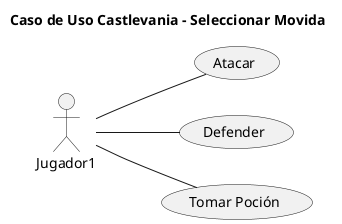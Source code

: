@startuml

title Caso de Uso Castlevania - Seleccionar Movida

left to right direction

actor Jugador1 as user

usecase "Atacar" as atacar
usecase "Defender" as defender    
usecase "Tomar Poción" as tomarPocion

user -- atacar : ""
user -- defender : ""
user -- tomarPocion : ""

@enduml